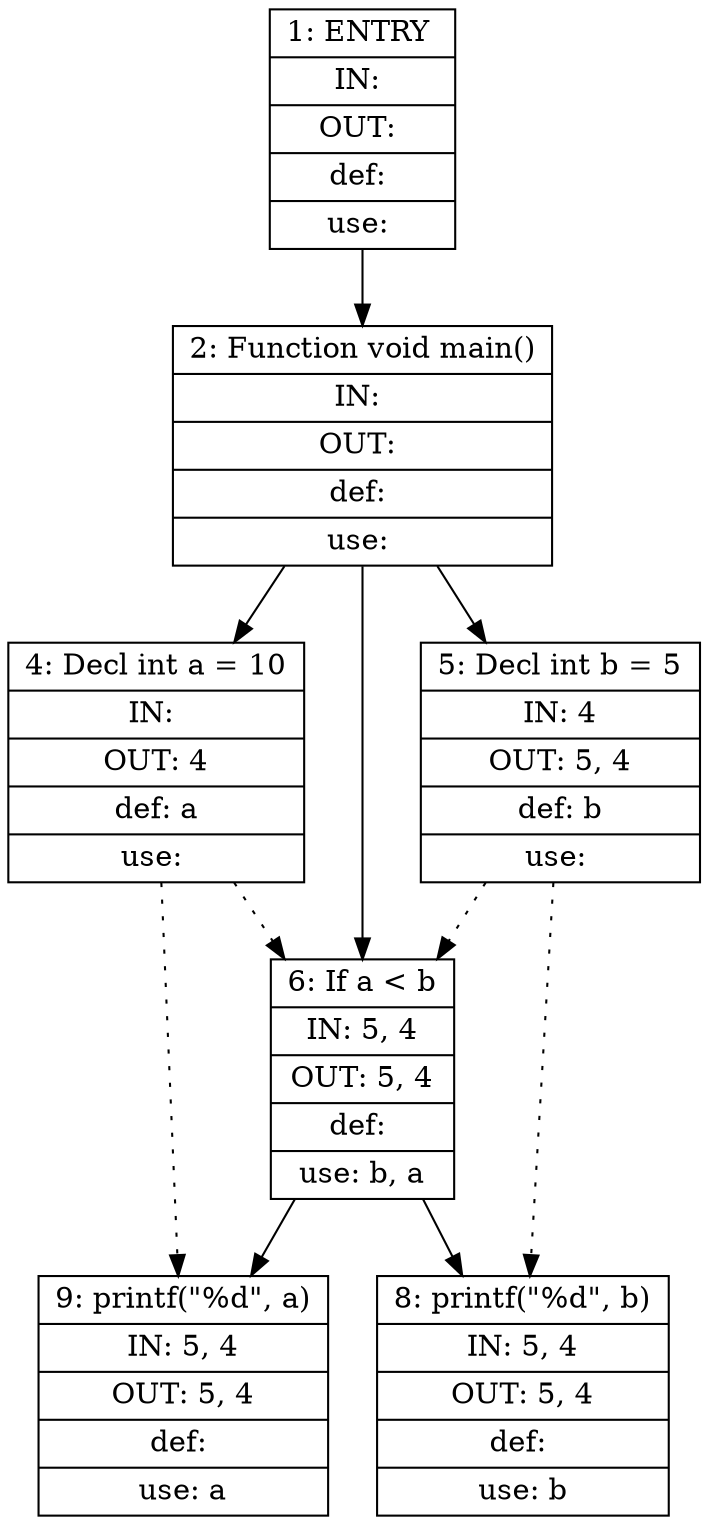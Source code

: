 digraph G{
Node1[shape=record label="{1: ENTRY\ |IN: |OUT: |def: |use: }"];
Node2[shape=record label="{2: Function\ void\ main()|IN: |OUT: |def: |use: }"];
Node4[shape=record label="{4: Decl\ int\ a\ =\ 10|IN: |OUT: 4|def: a|use: }"];
Node5[shape=record label="{5: Decl\ int\ b\ =\ 5|IN: 4|OUT: 5, 4|def: b|use: }"];
Node6[shape=record label="{6: If\ a\ \<\ b|IN: 5, 4|OUT: 5, 4|def: |use: b, a}"];
Node8[shape=record label="{8: printf(\"%d\",\ b)|IN: 5, 4|OUT: 5, 4|def: |use: b}"];
Node9[shape=record label="{9: printf(\"%d\",\ a)|IN: 5, 4|OUT: 5, 4|def: |use: a}"];
Node1->Node2;
Node2->Node4;
Node2->Node5;
Node2->Node6;
Node6->Node8;
Node6->Node9;
Node4->Node6 [style = dotted];
Node4->Node9 [style = dotted];
Node5->Node6 [style = dotted];
Node5->Node8 [style = dotted];
}
